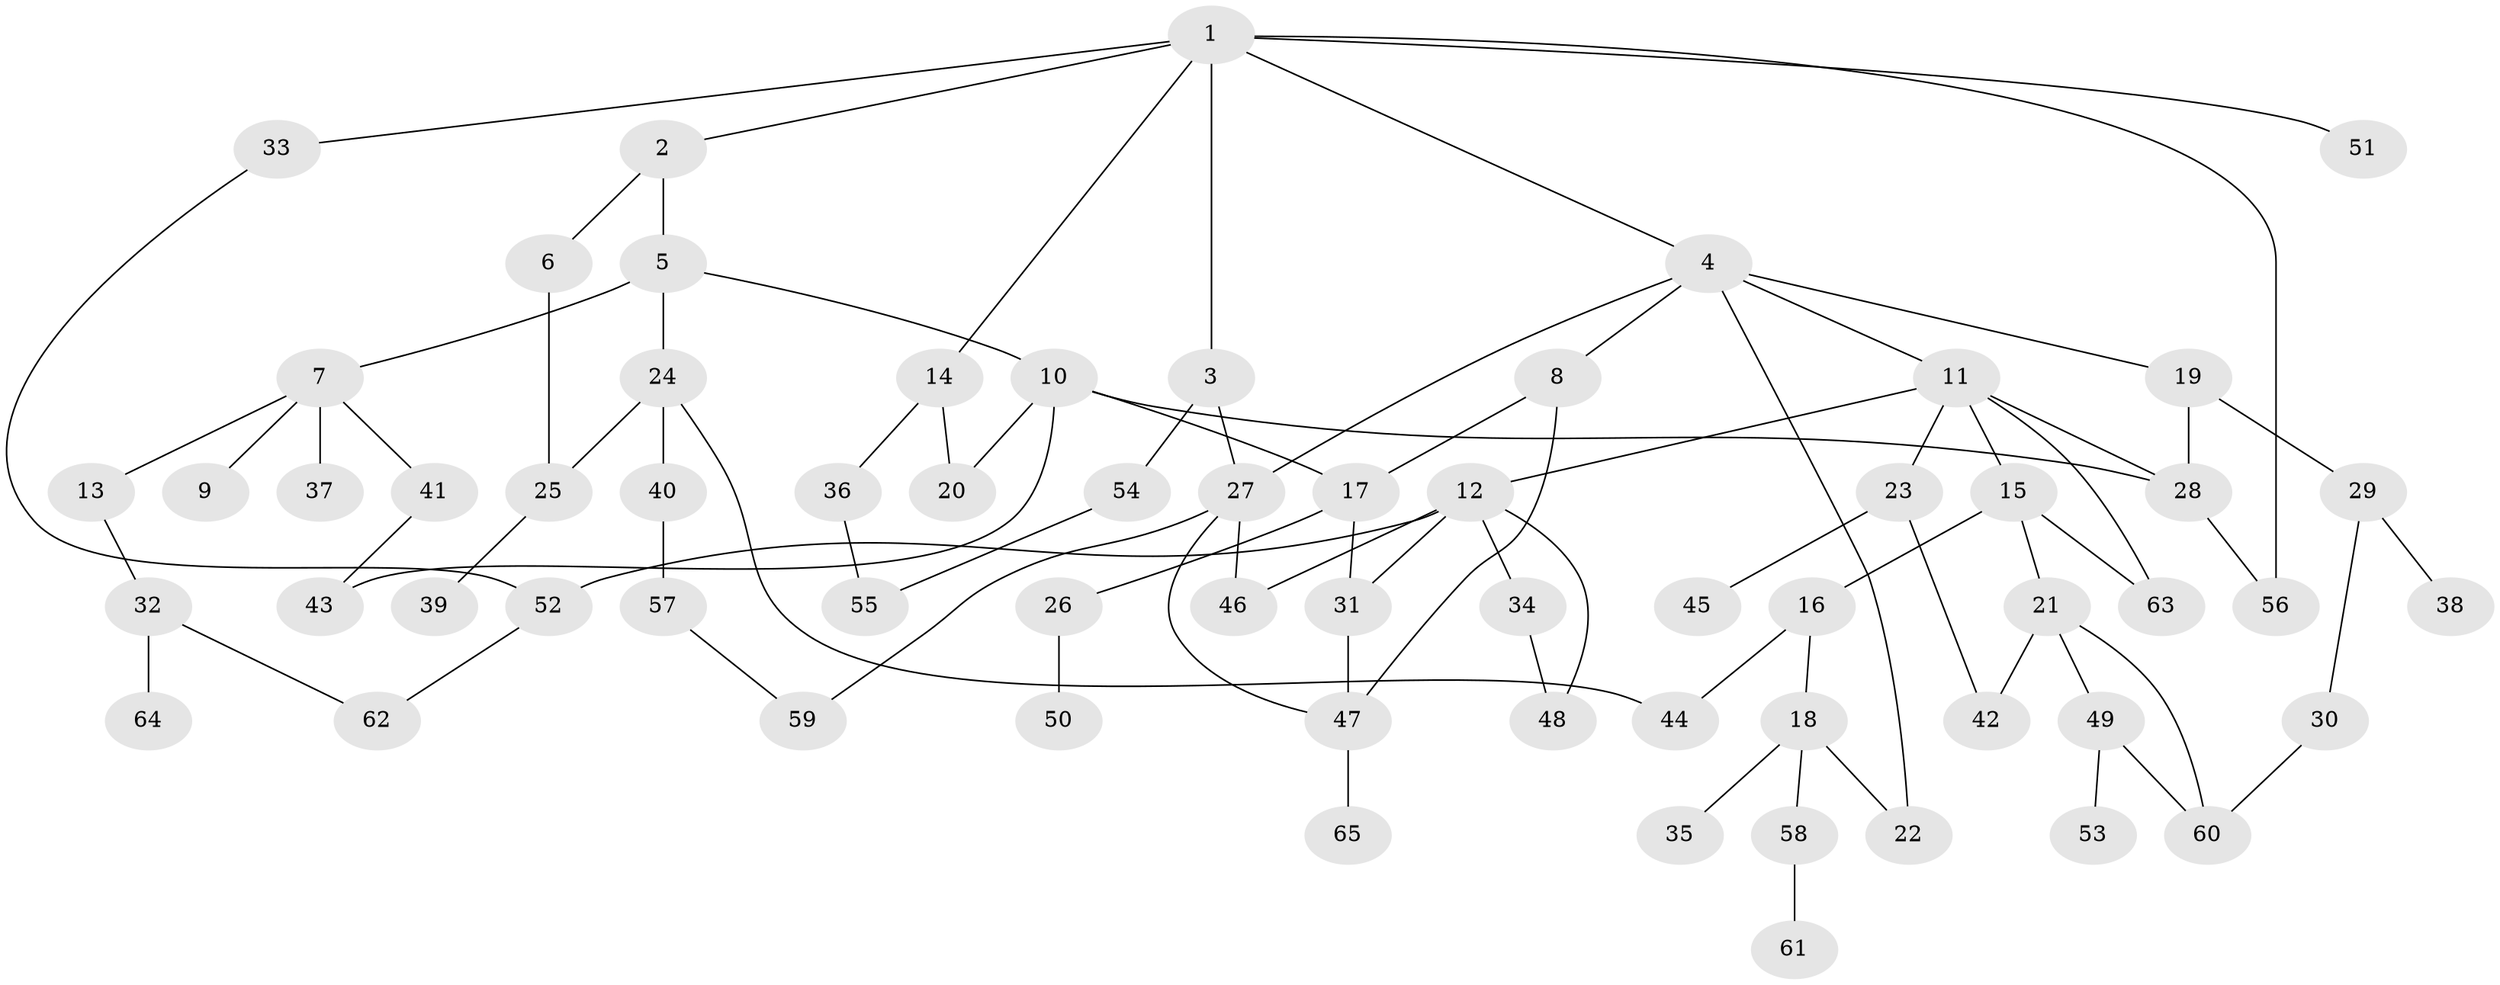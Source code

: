 // Generated by graph-tools (version 1.1) at 2025/42/03/09/25 04:42:07]
// undirected, 65 vertices, 87 edges
graph export_dot {
graph [start="1"]
  node [color=gray90,style=filled];
  1;
  2;
  3;
  4;
  5;
  6;
  7;
  8;
  9;
  10;
  11;
  12;
  13;
  14;
  15;
  16;
  17;
  18;
  19;
  20;
  21;
  22;
  23;
  24;
  25;
  26;
  27;
  28;
  29;
  30;
  31;
  32;
  33;
  34;
  35;
  36;
  37;
  38;
  39;
  40;
  41;
  42;
  43;
  44;
  45;
  46;
  47;
  48;
  49;
  50;
  51;
  52;
  53;
  54;
  55;
  56;
  57;
  58;
  59;
  60;
  61;
  62;
  63;
  64;
  65;
  1 -- 2;
  1 -- 3;
  1 -- 4;
  1 -- 14;
  1 -- 33;
  1 -- 51;
  1 -- 56;
  2 -- 5;
  2 -- 6;
  3 -- 27;
  3 -- 54;
  4 -- 8;
  4 -- 11;
  4 -- 19;
  4 -- 22;
  4 -- 27;
  5 -- 7;
  5 -- 10;
  5 -- 24;
  6 -- 25;
  7 -- 9;
  7 -- 13;
  7 -- 37;
  7 -- 41;
  8 -- 47;
  8 -- 17;
  10 -- 17;
  10 -- 28;
  10 -- 20;
  10 -- 43;
  11 -- 12;
  11 -- 15;
  11 -- 23;
  11 -- 28;
  11 -- 63;
  12 -- 31;
  12 -- 34;
  12 -- 48;
  12 -- 52;
  12 -- 46;
  13 -- 32;
  14 -- 20;
  14 -- 36;
  15 -- 16;
  15 -- 21;
  15 -- 63;
  16 -- 18;
  16 -- 44;
  17 -- 26;
  17 -- 31;
  18 -- 22;
  18 -- 35;
  18 -- 58;
  19 -- 29;
  19 -- 28;
  21 -- 49;
  21 -- 60;
  21 -- 42;
  23 -- 42;
  23 -- 45;
  24 -- 25;
  24 -- 40;
  24 -- 44;
  25 -- 39;
  26 -- 50;
  27 -- 46;
  27 -- 47;
  27 -- 59;
  28 -- 56;
  29 -- 30;
  29 -- 38;
  30 -- 60;
  31 -- 47;
  32 -- 62;
  32 -- 64;
  33 -- 52;
  34 -- 48;
  36 -- 55;
  40 -- 57;
  41 -- 43;
  47 -- 65;
  49 -- 53;
  49 -- 60;
  52 -- 62;
  54 -- 55;
  57 -- 59;
  58 -- 61;
}
